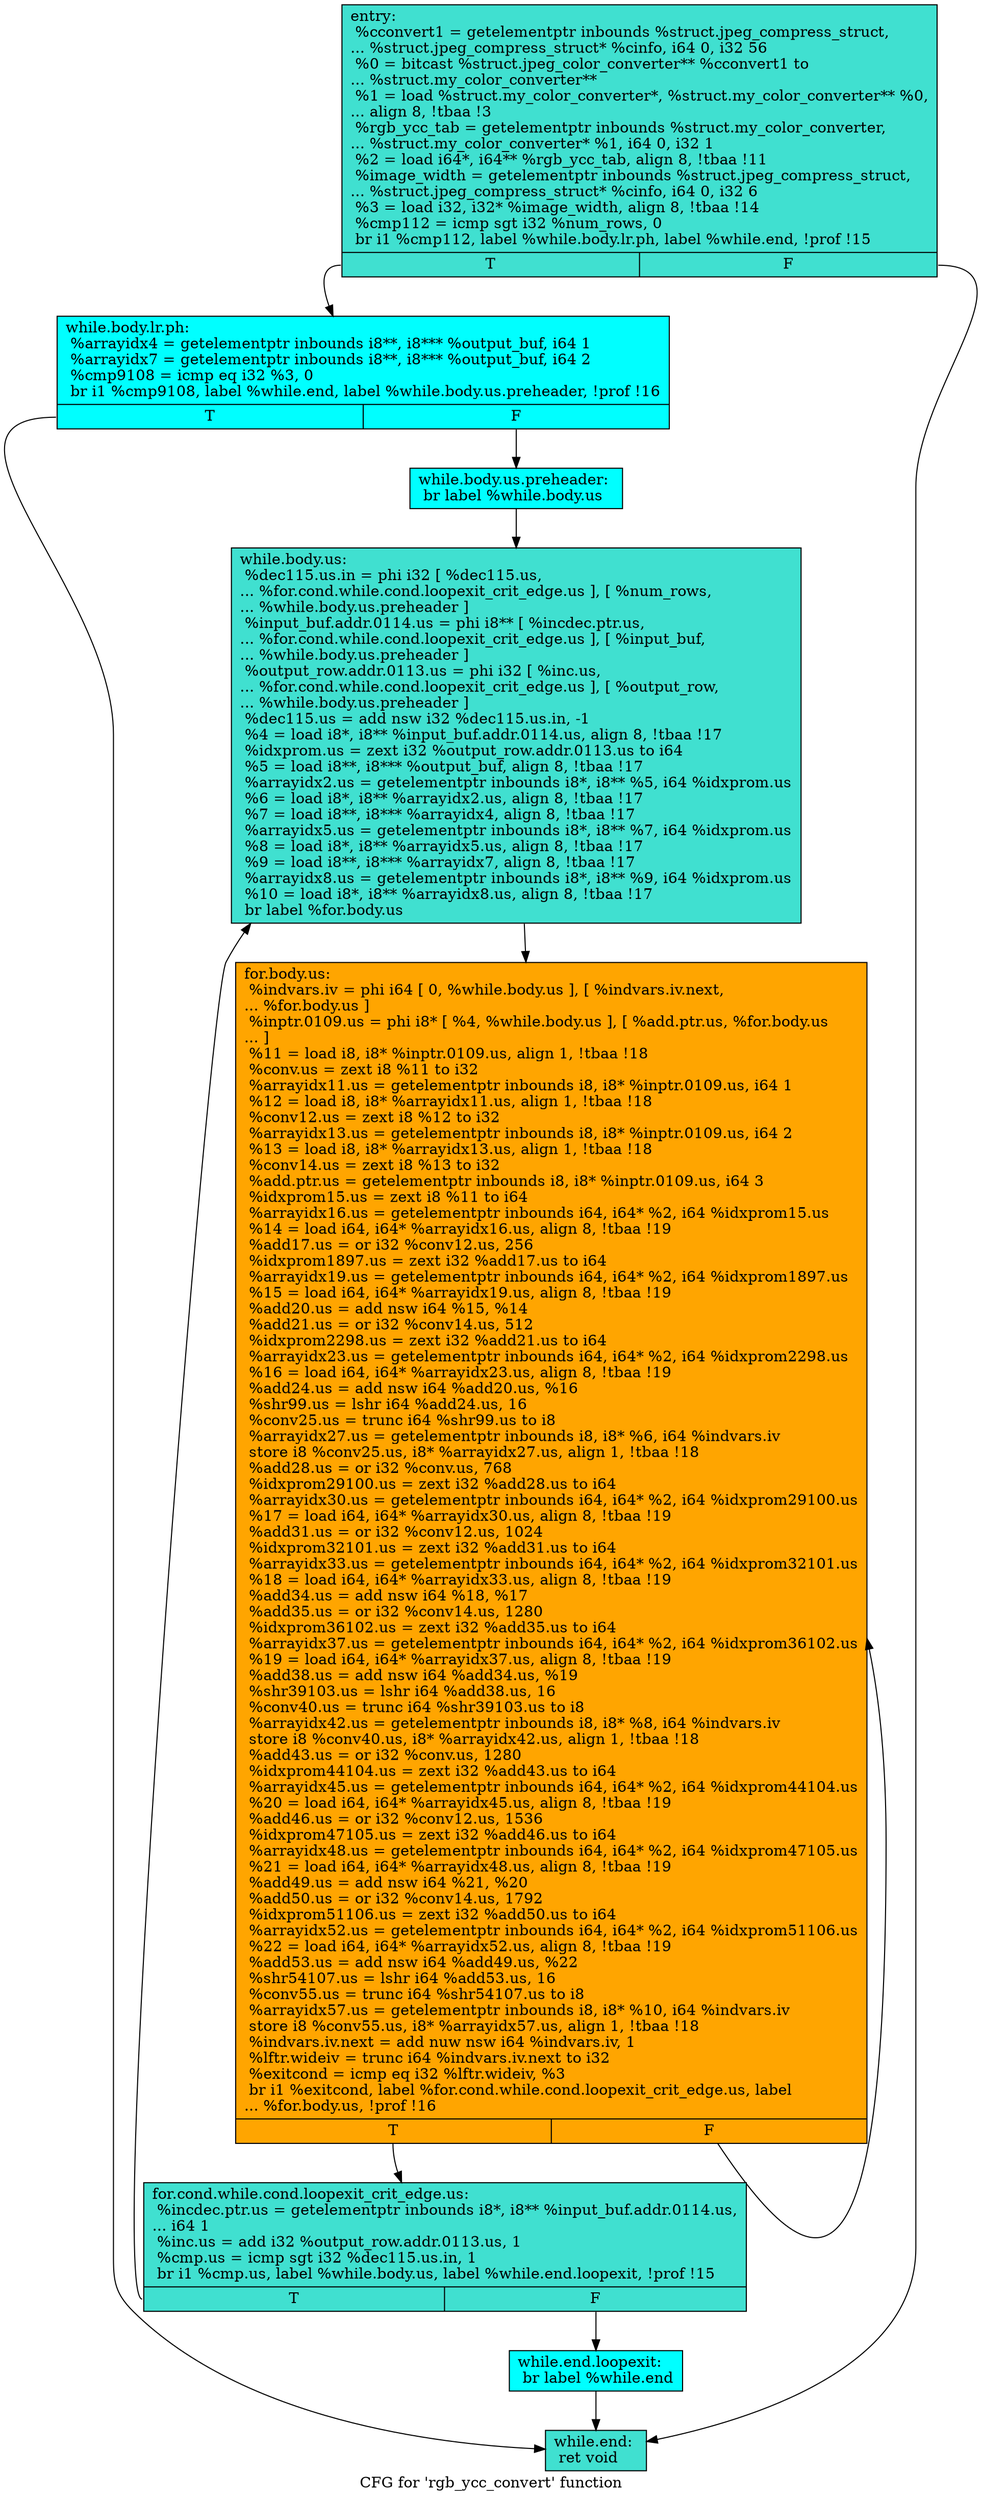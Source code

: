 digraph "CFG for 'rgb_ycc_convert' function" {
	label="CFG for 'rgb_ycc_convert' function";

	Node0x595fde0 [shape=record, style = filled, fillcolor = turquoise, label="{entry:\l  %cconvert1 = getelementptr inbounds %struct.jpeg_compress_struct,\l... %struct.jpeg_compress_struct* %cinfo, i64 0, i32 56\l  %0 = bitcast %struct.jpeg_color_converter** %cconvert1 to\l... %struct.my_color_converter**\l  %1 = load %struct.my_color_converter*, %struct.my_color_converter** %0,\l... align 8, !tbaa !3\l  %rgb_ycc_tab = getelementptr inbounds %struct.my_color_converter,\l... %struct.my_color_converter* %1, i64 0, i32 1\l  %2 = load i64*, i64** %rgb_ycc_tab, align 8, !tbaa !11\l  %image_width = getelementptr inbounds %struct.jpeg_compress_struct,\l... %struct.jpeg_compress_struct* %cinfo, i64 0, i32 6\l  %3 = load i32, i32* %image_width, align 8, !tbaa !14\l  %cmp112 = icmp sgt i32 %num_rows, 0\l  br i1 %cmp112, label %while.body.lr.ph, label %while.end, !prof !15\l|{<s0>T|<s1>F}}"];
	Node0x595fde0:s0 -> Node0x5954b80;
	Node0x595fde0:s1 -> Node0x5954c60;
	Node0x5954b80 [shape=record, style = filled, fillcolor = cyan, label="{while.body.lr.ph:                                 \l  %arrayidx4 = getelementptr inbounds i8**, i8*** %output_buf, i64 1\l  %arrayidx7 = getelementptr inbounds i8**, i8*** %output_buf, i64 2\l  %cmp9108 = icmp eq i32 %3, 0\l  br i1 %cmp9108, label %while.end, label %while.body.us.preheader, !prof !16\l|{<s0>T|<s1>F}}"];
	Node0x5954b80:s0 -> Node0x5954c60;
	Node0x5954b80:s1 -> Node0x5955210;
	Node0x5955210 [shape=record, style = filled, fillcolor = cyan, label="{while.body.us.preheader:                          \l  br label %while.body.us\l}"];
	Node0x5955210 -> Node0x5955450;
	Node0x5955450 [shape=record, style = filled, fillcolor = turquoise, label="{while.body.us:                                    \l  %dec115.us.in = phi i32 [ %dec115.us,\l... %for.cond.while.cond.loopexit_crit_edge.us ], [ %num_rows,\l... %while.body.us.preheader ]\l  %input_buf.addr.0114.us = phi i8** [ %incdec.ptr.us,\l... %for.cond.while.cond.loopexit_crit_edge.us ], [ %input_buf,\l... %while.body.us.preheader ]\l  %output_row.addr.0113.us = phi i32 [ %inc.us,\l... %for.cond.while.cond.loopexit_crit_edge.us ], [ %output_row,\l... %while.body.us.preheader ]\l  %dec115.us = add nsw i32 %dec115.us.in, -1\l  %4 = load i8*, i8** %input_buf.addr.0114.us, align 8, !tbaa !17\l  %idxprom.us = zext i32 %output_row.addr.0113.us to i64\l  %5 = load i8**, i8*** %output_buf, align 8, !tbaa !17\l  %arrayidx2.us = getelementptr inbounds i8*, i8** %5, i64 %idxprom.us\l  %6 = load i8*, i8** %arrayidx2.us, align 8, !tbaa !17\l  %7 = load i8**, i8*** %arrayidx4, align 8, !tbaa !17\l  %arrayidx5.us = getelementptr inbounds i8*, i8** %7, i64 %idxprom.us\l  %8 = load i8*, i8** %arrayidx5.us, align 8, !tbaa !17\l  %9 = load i8**, i8*** %arrayidx7, align 8, !tbaa !17\l  %arrayidx8.us = getelementptr inbounds i8*, i8** %9, i64 %idxprom.us\l  %10 = load i8*, i8** %arrayidx8.us, align 8, !tbaa !17\l  br label %for.body.us\l}"];
	Node0x5955450 -> Node0x5965450;
	Node0x5965450 [shape=record, style = filled, fillcolor = orange, label="{for.body.us:                                      \l  %indvars.iv = phi i64 [ 0, %while.body.us ], [ %indvars.iv.next,\l... %for.body.us ]\l  %inptr.0109.us = phi i8* [ %4, %while.body.us ], [ %add.ptr.us, %for.body.us\l... ]\l  %11 = load i8, i8* %inptr.0109.us, align 1, !tbaa !18\l  %conv.us = zext i8 %11 to i32\l  %arrayidx11.us = getelementptr inbounds i8, i8* %inptr.0109.us, i64 1\l  %12 = load i8, i8* %arrayidx11.us, align 1, !tbaa !18\l  %conv12.us = zext i8 %12 to i32\l  %arrayidx13.us = getelementptr inbounds i8, i8* %inptr.0109.us, i64 2\l  %13 = load i8, i8* %arrayidx13.us, align 1, !tbaa !18\l  %conv14.us = zext i8 %13 to i32\l  %add.ptr.us = getelementptr inbounds i8, i8* %inptr.0109.us, i64 3\l  %idxprom15.us = zext i8 %11 to i64\l  %arrayidx16.us = getelementptr inbounds i64, i64* %2, i64 %idxprom15.us\l  %14 = load i64, i64* %arrayidx16.us, align 8, !tbaa !19\l  %add17.us = or i32 %conv12.us, 256\l  %idxprom1897.us = zext i32 %add17.us to i64\l  %arrayidx19.us = getelementptr inbounds i64, i64* %2, i64 %idxprom1897.us\l  %15 = load i64, i64* %arrayidx19.us, align 8, !tbaa !19\l  %add20.us = add nsw i64 %15, %14\l  %add21.us = or i32 %conv14.us, 512\l  %idxprom2298.us = zext i32 %add21.us to i64\l  %arrayidx23.us = getelementptr inbounds i64, i64* %2, i64 %idxprom2298.us\l  %16 = load i64, i64* %arrayidx23.us, align 8, !tbaa !19\l  %add24.us = add nsw i64 %add20.us, %16\l  %shr99.us = lshr i64 %add24.us, 16\l  %conv25.us = trunc i64 %shr99.us to i8\l  %arrayidx27.us = getelementptr inbounds i8, i8* %6, i64 %indvars.iv\l  store i8 %conv25.us, i8* %arrayidx27.us, align 1, !tbaa !18\l  %add28.us = or i32 %conv.us, 768\l  %idxprom29100.us = zext i32 %add28.us to i64\l  %arrayidx30.us = getelementptr inbounds i64, i64* %2, i64 %idxprom29100.us\l  %17 = load i64, i64* %arrayidx30.us, align 8, !tbaa !19\l  %add31.us = or i32 %conv12.us, 1024\l  %idxprom32101.us = zext i32 %add31.us to i64\l  %arrayidx33.us = getelementptr inbounds i64, i64* %2, i64 %idxprom32101.us\l  %18 = load i64, i64* %arrayidx33.us, align 8, !tbaa !19\l  %add34.us = add nsw i64 %18, %17\l  %add35.us = or i32 %conv14.us, 1280\l  %idxprom36102.us = zext i32 %add35.us to i64\l  %arrayidx37.us = getelementptr inbounds i64, i64* %2, i64 %idxprom36102.us\l  %19 = load i64, i64* %arrayidx37.us, align 8, !tbaa !19\l  %add38.us = add nsw i64 %add34.us, %19\l  %shr39103.us = lshr i64 %add38.us, 16\l  %conv40.us = trunc i64 %shr39103.us to i8\l  %arrayidx42.us = getelementptr inbounds i8, i8* %8, i64 %indvars.iv\l  store i8 %conv40.us, i8* %arrayidx42.us, align 1, !tbaa !18\l  %add43.us = or i32 %conv.us, 1280\l  %idxprom44104.us = zext i32 %add43.us to i64\l  %arrayidx45.us = getelementptr inbounds i64, i64* %2, i64 %idxprom44104.us\l  %20 = load i64, i64* %arrayidx45.us, align 8, !tbaa !19\l  %add46.us = or i32 %conv12.us, 1536\l  %idxprom47105.us = zext i32 %add46.us to i64\l  %arrayidx48.us = getelementptr inbounds i64, i64* %2, i64 %idxprom47105.us\l  %21 = load i64, i64* %arrayidx48.us, align 8, !tbaa !19\l  %add49.us = add nsw i64 %21, %20\l  %add50.us = or i32 %conv14.us, 1792\l  %idxprom51106.us = zext i32 %add50.us to i64\l  %arrayidx52.us = getelementptr inbounds i64, i64* %2, i64 %idxprom51106.us\l  %22 = load i64, i64* %arrayidx52.us, align 8, !tbaa !19\l  %add53.us = add nsw i64 %add49.us, %22\l  %shr54107.us = lshr i64 %add53.us, 16\l  %conv55.us = trunc i64 %shr54107.us to i8\l  %arrayidx57.us = getelementptr inbounds i8, i8* %10, i64 %indvars.iv\l  store i8 %conv55.us, i8* %arrayidx57.us, align 1, !tbaa !18\l  %indvars.iv.next = add nuw nsw i64 %indvars.iv, 1\l  %lftr.wideiv = trunc i64 %indvars.iv.next to i32\l  %exitcond = icmp eq i32 %lftr.wideiv, %3\l  br i1 %exitcond, label %for.cond.while.cond.loopexit_crit_edge.us, label\l... %for.body.us, !prof !16\l|{<s0>T|<s1>F}}"];
	Node0x5965450:s0 -> Node0x5955580;
	Node0x5965450:s1 -> Node0x5965450;
	Node0x5955580 [shape=record, style = filled, fillcolor = turquoise, label="{for.cond.while.cond.loopexit_crit_edge.us:        \l  %incdec.ptr.us = getelementptr inbounds i8*, i8** %input_buf.addr.0114.us,\l... i64 1\l  %inc.us = add i32 %output_row.addr.0113.us, 1\l  %cmp.us = icmp sgt i32 %dec115.us.in, 1\l  br i1 %cmp.us, label %while.body.us, label %while.end.loopexit, !prof !15\l|{<s0>T|<s1>F}}"];
	Node0x5955580:s0 -> Node0x5955450;
	Node0x5955580:s1 -> Node0x5969860;
	Node0x5969860 [shape=record, style = filled, fillcolor = cyan, label="{while.end.loopexit:                               \l  br label %while.end\l}"];
	Node0x5969860 -> Node0x5954c60;
	Node0x5954c60 [shape=record, style = filled, fillcolor = turquoise, label="{while.end:                                        \l  ret void\l}"];
}
